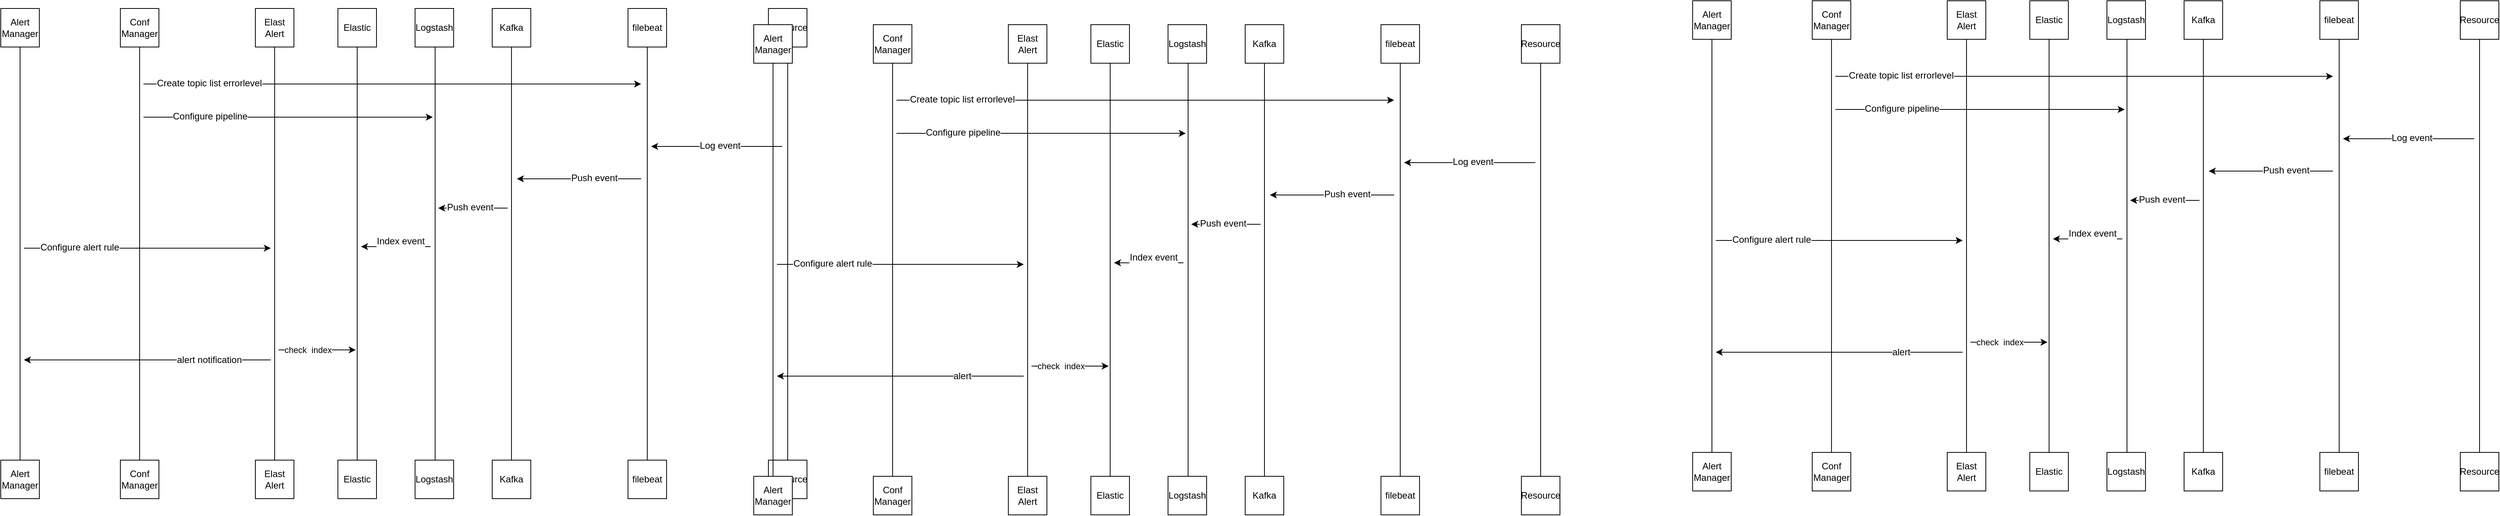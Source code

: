 <mxfile version="14.2.2" type="github" pages="2">
  <diagram id="Re2_eKQuALezutpp5Ufv" name="Page-1">
    <mxGraphModel dx="3457" dy="1021" grid="0" gridSize="10" guides="1" tooltips="1" connect="1" arrows="1" fold="1" page="1" pageScale="1" pageWidth="1169" pageHeight="827" math="0" shadow="0">
      <root>
        <mxCell id="0" />
        <mxCell id="1" parent="0" />
        <mxCell id="wPXH4mjbis2pNeKBEpg1-1" value="" style="edgeStyle=orthogonalEdgeStyle;rounded=0;orthogonalLoop=1;jettySize=auto;html=1;endArrow=none;endFill=0;" parent="1" source="wPXH4mjbis2pNeKBEpg1-2" target="wPXH4mjbis2pNeKBEpg1-3" edge="1">
          <mxGeometry relative="1" as="geometry" />
        </mxCell>
        <mxCell id="wPXH4mjbis2pNeKBEpg1-2" value="Kafka" style="whiteSpace=wrap;html=1;aspect=fixed;" parent="1" vertex="1">
          <mxGeometry x="-1623" y="100" width="50" height="50" as="geometry" />
        </mxCell>
        <mxCell id="wPXH4mjbis2pNeKBEpg1-3" value="Kafka" style="whiteSpace=wrap;html=1;aspect=fixed;" parent="1" vertex="1">
          <mxGeometry x="-1623" y="686" width="50" height="50" as="geometry" />
        </mxCell>
        <mxCell id="wPXH4mjbis2pNeKBEpg1-4" value="" style="edgeStyle=orthogonalEdgeStyle;rounded=0;orthogonalLoop=1;jettySize=auto;html=1;endArrow=none;endFill=0;" parent="1" source="wPXH4mjbis2pNeKBEpg1-5" target="wPXH4mjbis2pNeKBEpg1-6" edge="1">
          <mxGeometry relative="1" as="geometry" />
        </mxCell>
        <mxCell id="wPXH4mjbis2pNeKBEpg1-5" value="filebeat" style="whiteSpace=wrap;html=1;aspect=fixed;" parent="1" vertex="1">
          <mxGeometry x="-1447" y="100" width="50" height="50" as="geometry" />
        </mxCell>
        <mxCell id="wPXH4mjbis2pNeKBEpg1-6" value="filebeat" style="whiteSpace=wrap;html=1;aspect=fixed;" parent="1" vertex="1">
          <mxGeometry x="-1447" y="686" width="50" height="50" as="geometry" />
        </mxCell>
        <mxCell id="wPXH4mjbis2pNeKBEpg1-7" value="" style="edgeStyle=orthogonalEdgeStyle;rounded=0;orthogonalLoop=1;jettySize=auto;html=1;endArrow=none;endFill=0;" parent="1" edge="1">
          <mxGeometry relative="1" as="geometry">
            <mxPoint x="-1697" y="150.0" as="sourcePoint" />
            <mxPoint x="-1697" y="710" as="targetPoint" />
          </mxGeometry>
        </mxCell>
        <mxCell id="wPXH4mjbis2pNeKBEpg1-8" value="Logstash" style="whiteSpace=wrap;html=1;aspect=fixed;" parent="1" vertex="1">
          <mxGeometry x="-1723" y="100" width="50" height="50" as="geometry" />
        </mxCell>
        <mxCell id="wPXH4mjbis2pNeKBEpg1-9" value="Logstash" style="whiteSpace=wrap;html=1;aspect=fixed;" parent="1" vertex="1">
          <mxGeometry x="-1723" y="686" width="50" height="50" as="geometry" />
        </mxCell>
        <mxCell id="wPXH4mjbis2pNeKBEpg1-10" value="" style="edgeStyle=orthogonalEdgeStyle;rounded=0;orthogonalLoop=1;jettySize=auto;html=1;endArrow=none;endFill=0;" parent="1" source="wPXH4mjbis2pNeKBEpg1-11" target="wPXH4mjbis2pNeKBEpg1-12" edge="1">
          <mxGeometry relative="1" as="geometry" />
        </mxCell>
        <mxCell id="wPXH4mjbis2pNeKBEpg1-11" value="Elastic" style="whiteSpace=wrap;html=1;aspect=fixed;" parent="1" vertex="1">
          <mxGeometry x="-1823" y="100" width="50" height="50" as="geometry" />
        </mxCell>
        <mxCell id="wPXH4mjbis2pNeKBEpg1-12" value="Elastic" style="whiteSpace=wrap;html=1;aspect=fixed;" parent="1" vertex="1">
          <mxGeometry x="-1823" y="686" width="50" height="50" as="geometry" />
        </mxCell>
        <mxCell id="wPXH4mjbis2pNeKBEpg1-13" value="" style="edgeStyle=orthogonalEdgeStyle;rounded=0;orthogonalLoop=1;jettySize=auto;html=1;endArrow=none;endFill=0;" parent="1" edge="1">
          <mxGeometry relative="1" as="geometry">
            <mxPoint x="-2155" y="150.0" as="sourcePoint" />
          </mxGeometry>
        </mxCell>
        <mxCell id="wPXH4mjbis2pNeKBEpg1-16" value="" style="edgeStyle=orthogonalEdgeStyle;rounded=0;orthogonalLoop=1;jettySize=auto;html=1;endArrow=none;endFill=0;" parent="1" source="wPXH4mjbis2pNeKBEpg1-17" target="wPXH4mjbis2pNeKBEpg1-18" edge="1">
          <mxGeometry relative="1" as="geometry" />
        </mxCell>
        <mxCell id="wPXH4mjbis2pNeKBEpg1-17" value="Conf&lt;br&gt;Manager" style="whiteSpace=wrap;html=1;aspect=fixed;" parent="1" vertex="1">
          <mxGeometry x="-2105" y="100" width="50" height="50" as="geometry" />
        </mxCell>
        <mxCell id="wPXH4mjbis2pNeKBEpg1-18" value="Conf&lt;br&gt;Manager" style="whiteSpace=wrap;html=1;aspect=fixed;" parent="1" vertex="1">
          <mxGeometry x="-2105" y="686" width="50" height="50" as="geometry" />
        </mxCell>
        <mxCell id="wPXH4mjbis2pNeKBEpg1-19" value="" style="endArrow=classic;html=1;strokeColor=#000000;" parent="1" edge="1">
          <mxGeometry width="50" height="50" relative="1" as="geometry">
            <mxPoint x="-2075" y="241" as="sourcePoint" />
            <mxPoint x="-1700" y="241" as="targetPoint" />
          </mxGeometry>
        </mxCell>
        <mxCell id="wPXH4mjbis2pNeKBEpg1-20" value="Configure pipeline" style="text;html=1;align=center;verticalAlign=middle;resizable=0;points=[];labelBackgroundColor=#ffffff;" parent="wPXH4mjbis2pNeKBEpg1-19" vertex="1" connectable="0">
          <mxGeometry x="0.234" y="1" relative="1" as="geometry">
            <mxPoint x="-146" as="offset" />
          </mxGeometry>
        </mxCell>
        <mxCell id="wPXH4mjbis2pNeKBEpg1-21" value="" style="endArrow=classic;html=1;fontColor=#B0B0B0;" parent="1" edge="1">
          <mxGeometry width="50" height="50" relative="1" as="geometry">
            <mxPoint x="-2075" y="198" as="sourcePoint" />
            <mxPoint x="-1430" y="198" as="targetPoint" />
          </mxGeometry>
        </mxCell>
        <mxCell id="wPXH4mjbis2pNeKBEpg1-22" value="&lt;font color=&quot;#000000&quot;&gt;Create topic list errorlevel&lt;/font&gt;" style="text;html=1;align=center;verticalAlign=middle;resizable=0;points=[];labelBackgroundColor=#ffffff;fontColor=#B0B0B0;" parent="wPXH4mjbis2pNeKBEpg1-21" vertex="1" connectable="0">
          <mxGeometry x="0.194" y="1" relative="1" as="geometry">
            <mxPoint x="-300" as="offset" />
          </mxGeometry>
        </mxCell>
        <mxCell id="wPXH4mjbis2pNeKBEpg1-25" value="" style="edgeStyle=orthogonalEdgeStyle;rounded=0;orthogonalLoop=1;jettySize=auto;html=1;endArrow=none;endFill=0;" parent="1" source="wPXH4mjbis2pNeKBEpg1-26" target="wPXH4mjbis2pNeKBEpg1-27" edge="1">
          <mxGeometry relative="1" as="geometry" />
        </mxCell>
        <mxCell id="wPXH4mjbis2pNeKBEpg1-26" value="Resource" style="whiteSpace=wrap;html=1;aspect=fixed;" parent="1" vertex="1">
          <mxGeometry x="-1265" y="100" width="50" height="50" as="geometry" />
        </mxCell>
        <mxCell id="wPXH4mjbis2pNeKBEpg1-27" value="Resource" style="whiteSpace=wrap;html=1;aspect=fixed;" parent="1" vertex="1">
          <mxGeometry x="-1265" y="686" width="50" height="50" as="geometry" />
        </mxCell>
        <mxCell id="wPXH4mjbis2pNeKBEpg1-28" value="" style="endArrow=none;html=1;strokeColor=#000000;endFill=0;startFill=1;startArrow=classic;" parent="1" edge="1">
          <mxGeometry width="50" height="50" relative="1" as="geometry">
            <mxPoint x="-1417" y="279" as="sourcePoint" />
            <mxPoint x="-1247" y="279" as="targetPoint" />
            <Array as="points">
              <mxPoint x="-1357" y="279" />
            </Array>
          </mxGeometry>
        </mxCell>
        <mxCell id="wPXH4mjbis2pNeKBEpg1-29" value="Log event" style="text;html=1;align=center;verticalAlign=middle;resizable=0;points=[];labelBackgroundColor=#ffffff;" parent="wPXH4mjbis2pNeKBEpg1-28" vertex="1" connectable="0">
          <mxGeometry x="0.194" y="1" relative="1" as="geometry">
            <mxPoint x="-12.86" as="offset" />
          </mxGeometry>
        </mxCell>
        <mxCell id="wPXH4mjbis2pNeKBEpg1-30" value="" style="endArrow=none;html=1;strokeColor=#000000;endFill=0;startArrow=classic;startFill=1;" parent="1" edge="1">
          <mxGeometry width="50" height="50" relative="1" as="geometry">
            <mxPoint x="-1591" y="321" as="sourcePoint" />
            <mxPoint x="-1430" y="321" as="targetPoint" />
          </mxGeometry>
        </mxCell>
        <mxCell id="wPXH4mjbis2pNeKBEpg1-31" value="Push event" style="text;html=1;align=center;verticalAlign=middle;resizable=0;points=[];labelBackgroundColor=#ffffff;" parent="wPXH4mjbis2pNeKBEpg1-30" vertex="1" connectable="0">
          <mxGeometry x="0.194" y="1" relative="1" as="geometry">
            <mxPoint x="4" as="offset" />
          </mxGeometry>
        </mxCell>
        <mxCell id="wPXH4mjbis2pNeKBEpg1-32" value="" style="endArrow=none;html=1;strokeColor=#000000;endFill=0;startArrow=classic;startFill=1;" parent="1" edge="1">
          <mxGeometry width="50" height="50" relative="1" as="geometry">
            <mxPoint x="-1693" y="359" as="sourcePoint" />
            <mxPoint x="-1603" y="359" as="targetPoint" />
            <Array as="points">
              <mxPoint x="-1643" y="359" />
              <mxPoint x="-1623" y="359" />
            </Array>
          </mxGeometry>
        </mxCell>
        <mxCell id="wPXH4mjbis2pNeKBEpg1-33" value="Push event" style="text;html=1;align=center;verticalAlign=middle;resizable=0;points=[];labelBackgroundColor=#ffffff;" parent="wPXH4mjbis2pNeKBEpg1-32" vertex="1" connectable="0">
          <mxGeometry x="0.194" y="1" relative="1" as="geometry">
            <mxPoint x="-12.86" as="offset" />
          </mxGeometry>
        </mxCell>
        <mxCell id="wPXH4mjbis2pNeKBEpg1-34" value="" style="endArrow=none;html=1;strokeColor=#000000;endFill=0;startArrow=classic;startFill=1;" parent="1" edge="1">
          <mxGeometry width="50" height="50" relative="1" as="geometry">
            <mxPoint x="-1793" y="409" as="sourcePoint" />
            <mxPoint x="-1703" y="409" as="targetPoint" />
          </mxGeometry>
        </mxCell>
        <mxCell id="wPXH4mjbis2pNeKBEpg1-35" value="Index event" style="text;html=1;align=center;verticalAlign=middle;resizable=0;points=[];labelBackgroundColor=#ffffff;" parent="wPXH4mjbis2pNeKBEpg1-34" vertex="1" connectable="0">
          <mxGeometry x="0.194" y="1" relative="1" as="geometry">
            <mxPoint x="-2.86" y="-6" as="offset" />
          </mxGeometry>
        </mxCell>
        <mxCell id="wPXH4mjbis2pNeKBEpg1-36" value="" style="endArrow=none;html=1;strokeColor=#000000;endFill=0;startFill=1;startArrow=classic;" parent="1" edge="1">
          <mxGeometry width="50" height="50" relative="1" as="geometry">
            <mxPoint x="-2230" y="556" as="sourcePoint" />
            <mxPoint x="-1910" y="556" as="targetPoint" />
          </mxGeometry>
        </mxCell>
        <mxCell id="wPXH4mjbis2pNeKBEpg1-37" value="alert notification" style="text;html=1;align=center;verticalAlign=middle;resizable=0;points=[];labelBackgroundColor=#ffffff;" parent="wPXH4mjbis2pNeKBEpg1-36" vertex="1" connectable="0">
          <mxGeometry x="0.194" y="1" relative="1" as="geometry">
            <mxPoint x="49" y="1" as="offset" />
          </mxGeometry>
        </mxCell>
        <mxCell id="neoo7o6oHTqreek1lL6x-1" value="" style="edgeStyle=orthogonalEdgeStyle;rounded=0;orthogonalLoop=1;jettySize=auto;html=1;endArrow=none;endFill=0;" parent="1" source="neoo7o6oHTqreek1lL6x-2" target="neoo7o6oHTqreek1lL6x-3" edge="1">
          <mxGeometry relative="1" as="geometry" />
        </mxCell>
        <mxCell id="neoo7o6oHTqreek1lL6x-2" value="Alert&lt;br&gt;Manager" style="whiteSpace=wrap;html=1;aspect=fixed;" parent="1" vertex="1">
          <mxGeometry x="-2260" y="100" width="50" height="50" as="geometry" />
        </mxCell>
        <mxCell id="neoo7o6oHTqreek1lL6x-3" value="Alert&lt;br&gt;Manager" style="whiteSpace=wrap;html=1;aspect=fixed;" parent="1" vertex="1">
          <mxGeometry x="-2260" y="686" width="50" height="50" as="geometry" />
        </mxCell>
        <mxCell id="neoo7o6oHTqreek1lL6x-4" value="" style="edgeStyle=orthogonalEdgeStyle;rounded=0;orthogonalLoop=1;jettySize=auto;html=1;endArrow=none;endFill=0;" parent="1" source="neoo7o6oHTqreek1lL6x-5" target="neoo7o6oHTqreek1lL6x-6" edge="1">
          <mxGeometry relative="1" as="geometry" />
        </mxCell>
        <mxCell id="neoo7o6oHTqreek1lL6x-5" value="Elast Alert" style="whiteSpace=wrap;html=1;aspect=fixed;" parent="1" vertex="1">
          <mxGeometry x="-1930" y="100" width="50" height="50" as="geometry" />
        </mxCell>
        <mxCell id="neoo7o6oHTqreek1lL6x-6" value="Elast Alert" style="whiteSpace=wrap;html=1;aspect=fixed;" parent="1" vertex="1">
          <mxGeometry x="-1930" y="686" width="50" height="50" as="geometry" />
        </mxCell>
        <mxCell id="neoo7o6oHTqreek1lL6x-7" value="" style="endArrow=classic;html=1;strokeColor=#000000;" parent="1" edge="1">
          <mxGeometry width="50" height="50" relative="1" as="geometry">
            <mxPoint x="-2230" y="411" as="sourcePoint" />
            <mxPoint x="-1910" y="411" as="targetPoint" />
          </mxGeometry>
        </mxCell>
        <mxCell id="neoo7o6oHTqreek1lL6x-8" value="Configure alert rule" style="text;html=1;align=center;verticalAlign=middle;resizable=0;points=[];labelBackgroundColor=#ffffff;" parent="neoo7o6oHTqreek1lL6x-7" vertex="1" connectable="0">
          <mxGeometry x="0.234" y="1" relative="1" as="geometry">
            <mxPoint x="-126" as="offset" />
          </mxGeometry>
        </mxCell>
        <mxCell id="neoo7o6oHTqreek1lL6x-10" value="" style="endArrow=none;html=1;strokeColor=#000000;endFill=0;startArrow=classic;startFill=1;" parent="1" edge="1">
          <mxGeometry width="50" height="50" relative="1" as="geometry">
            <mxPoint x="-1800" y="543" as="sourcePoint" />
            <mxPoint x="-1900" y="543" as="targetPoint" />
            <Array as="points" />
          </mxGeometry>
        </mxCell>
        <mxCell id="neoo7o6oHTqreek1lL6x-12" value="check&amp;nbsp; index" style="edgeLabel;html=1;align=center;verticalAlign=middle;resizable=0;points=[];" parent="neoo7o6oHTqreek1lL6x-10" vertex="1" connectable="0">
          <mxGeometry x="0.24" relative="1" as="geometry">
            <mxPoint as="offset" />
          </mxGeometry>
        </mxCell>
        <mxCell id="YgYwu3XMY0mxEqjxL5U3-69" value="" style="edgeStyle=orthogonalEdgeStyle;rounded=0;orthogonalLoop=1;jettySize=auto;html=1;endArrow=none;endFill=0;" parent="1" source="YgYwu3XMY0mxEqjxL5U3-70" target="YgYwu3XMY0mxEqjxL5U3-71" edge="1">
          <mxGeometry relative="1" as="geometry" />
        </mxCell>
        <mxCell id="YgYwu3XMY0mxEqjxL5U3-70" value="Kafka" style="whiteSpace=wrap;html=1;aspect=fixed;" parent="1" vertex="1">
          <mxGeometry x="-647" y="121" width="50" height="50" as="geometry" />
        </mxCell>
        <mxCell id="YgYwu3XMY0mxEqjxL5U3-71" value="Kafka" style="whiteSpace=wrap;html=1;aspect=fixed;" parent="1" vertex="1">
          <mxGeometry x="-647" y="707" width="50" height="50" as="geometry" />
        </mxCell>
        <mxCell id="YgYwu3XMY0mxEqjxL5U3-72" value="" style="edgeStyle=orthogonalEdgeStyle;rounded=0;orthogonalLoop=1;jettySize=auto;html=1;endArrow=none;endFill=0;" parent="1" source="YgYwu3XMY0mxEqjxL5U3-73" target="YgYwu3XMY0mxEqjxL5U3-74" edge="1">
          <mxGeometry relative="1" as="geometry" />
        </mxCell>
        <mxCell id="YgYwu3XMY0mxEqjxL5U3-73" value="filebeat" style="whiteSpace=wrap;html=1;aspect=fixed;" parent="1" vertex="1">
          <mxGeometry x="-471" y="121" width="50" height="50" as="geometry" />
        </mxCell>
        <mxCell id="YgYwu3XMY0mxEqjxL5U3-74" value="filebeat" style="whiteSpace=wrap;html=1;aspect=fixed;" parent="1" vertex="1">
          <mxGeometry x="-471" y="707" width="50" height="50" as="geometry" />
        </mxCell>
        <mxCell id="YgYwu3XMY0mxEqjxL5U3-75" value="" style="edgeStyle=orthogonalEdgeStyle;rounded=0;orthogonalLoop=1;jettySize=auto;html=1;endArrow=none;endFill=0;" parent="1" edge="1">
          <mxGeometry relative="1" as="geometry">
            <mxPoint x="-721" y="171" as="sourcePoint" />
            <mxPoint x="-721" y="731" as="targetPoint" />
          </mxGeometry>
        </mxCell>
        <mxCell id="YgYwu3XMY0mxEqjxL5U3-76" value="Logstash" style="whiteSpace=wrap;html=1;aspect=fixed;" parent="1" vertex="1">
          <mxGeometry x="-747" y="121" width="50" height="50" as="geometry" />
        </mxCell>
        <mxCell id="YgYwu3XMY0mxEqjxL5U3-77" value="Logstash" style="whiteSpace=wrap;html=1;aspect=fixed;" parent="1" vertex="1">
          <mxGeometry x="-747" y="707" width="50" height="50" as="geometry" />
        </mxCell>
        <mxCell id="YgYwu3XMY0mxEqjxL5U3-78" value="" style="edgeStyle=orthogonalEdgeStyle;rounded=0;orthogonalLoop=1;jettySize=auto;html=1;endArrow=none;endFill=0;" parent="1" source="YgYwu3XMY0mxEqjxL5U3-79" target="YgYwu3XMY0mxEqjxL5U3-80" edge="1">
          <mxGeometry relative="1" as="geometry" />
        </mxCell>
        <mxCell id="YgYwu3XMY0mxEqjxL5U3-79" value="Elastic" style="whiteSpace=wrap;html=1;aspect=fixed;" parent="1" vertex="1">
          <mxGeometry x="-847" y="121" width="50" height="50" as="geometry" />
        </mxCell>
        <mxCell id="YgYwu3XMY0mxEqjxL5U3-80" value="Elastic" style="whiteSpace=wrap;html=1;aspect=fixed;" parent="1" vertex="1">
          <mxGeometry x="-847" y="707" width="50" height="50" as="geometry" />
        </mxCell>
        <mxCell id="YgYwu3XMY0mxEqjxL5U3-81" value="" style="edgeStyle=orthogonalEdgeStyle;rounded=0;orthogonalLoop=1;jettySize=auto;html=1;endArrow=none;endFill=0;" parent="1" source="YgYwu3XMY0mxEqjxL5U3-82" target="YgYwu3XMY0mxEqjxL5U3-83" edge="1">
          <mxGeometry relative="1" as="geometry" />
        </mxCell>
        <mxCell id="YgYwu3XMY0mxEqjxL5U3-82" value="Conf&lt;br&gt;Manager" style="whiteSpace=wrap;html=1;aspect=fixed;" parent="1" vertex="1">
          <mxGeometry x="-1129" y="121" width="50" height="50" as="geometry" />
        </mxCell>
        <mxCell id="YgYwu3XMY0mxEqjxL5U3-83" value="Conf&lt;br&gt;Manager" style="whiteSpace=wrap;html=1;aspect=fixed;" parent="1" vertex="1">
          <mxGeometry x="-1129" y="707" width="50" height="50" as="geometry" />
        </mxCell>
        <mxCell id="YgYwu3XMY0mxEqjxL5U3-84" value="" style="endArrow=classic;html=1;strokeColor=#000000;" parent="1" edge="1">
          <mxGeometry width="50" height="50" relative="1" as="geometry">
            <mxPoint x="-1099" y="262" as="sourcePoint" />
            <mxPoint x="-724" y="262" as="targetPoint" />
          </mxGeometry>
        </mxCell>
        <mxCell id="YgYwu3XMY0mxEqjxL5U3-85" value="Configure pipeline" style="text;html=1;align=center;verticalAlign=middle;resizable=0;points=[];labelBackgroundColor=#ffffff;" parent="YgYwu3XMY0mxEqjxL5U3-84" vertex="1" connectable="0">
          <mxGeometry x="0.234" y="1" relative="1" as="geometry">
            <mxPoint x="-146" as="offset" />
          </mxGeometry>
        </mxCell>
        <mxCell id="YgYwu3XMY0mxEqjxL5U3-86" value="" style="endArrow=classic;html=1;fontColor=#B0B0B0;" parent="1" edge="1">
          <mxGeometry width="50" height="50" relative="1" as="geometry">
            <mxPoint x="-1099" y="219" as="sourcePoint" />
            <mxPoint x="-454" y="219" as="targetPoint" />
          </mxGeometry>
        </mxCell>
        <mxCell id="YgYwu3XMY0mxEqjxL5U3-87" value="&lt;font color=&quot;#000000&quot;&gt;Create topic list errorlevel&lt;/font&gt;" style="text;html=1;align=center;verticalAlign=middle;resizable=0;points=[];labelBackgroundColor=#ffffff;fontColor=#B0B0B0;" parent="YgYwu3XMY0mxEqjxL5U3-86" vertex="1" connectable="0">
          <mxGeometry x="0.194" y="1" relative="1" as="geometry">
            <mxPoint x="-300" as="offset" />
          </mxGeometry>
        </mxCell>
        <mxCell id="YgYwu3XMY0mxEqjxL5U3-88" value="" style="edgeStyle=orthogonalEdgeStyle;rounded=0;orthogonalLoop=1;jettySize=auto;html=1;endArrow=none;endFill=0;" parent="1" source="YgYwu3XMY0mxEqjxL5U3-89" target="YgYwu3XMY0mxEqjxL5U3-90" edge="1">
          <mxGeometry relative="1" as="geometry" />
        </mxCell>
        <mxCell id="YgYwu3XMY0mxEqjxL5U3-89" value="Resource" style="whiteSpace=wrap;html=1;aspect=fixed;" parent="1" vertex="1">
          <mxGeometry x="-289" y="121" width="50" height="50" as="geometry" />
        </mxCell>
        <mxCell id="YgYwu3XMY0mxEqjxL5U3-90" value="Resource" style="whiteSpace=wrap;html=1;aspect=fixed;" parent="1" vertex="1">
          <mxGeometry x="-289" y="707" width="50" height="50" as="geometry" />
        </mxCell>
        <mxCell id="YgYwu3XMY0mxEqjxL5U3-91" value="" style="endArrow=none;html=1;strokeColor=#000000;endFill=0;startFill=1;startArrow=classic;" parent="1" edge="1">
          <mxGeometry width="50" height="50" relative="1" as="geometry">
            <mxPoint x="-441" y="300" as="sourcePoint" />
            <mxPoint x="-271" y="300" as="targetPoint" />
            <Array as="points">
              <mxPoint x="-381" y="300" />
            </Array>
          </mxGeometry>
        </mxCell>
        <mxCell id="YgYwu3XMY0mxEqjxL5U3-92" value="Log event" style="text;html=1;align=center;verticalAlign=middle;resizable=0;points=[];labelBackgroundColor=#ffffff;" parent="YgYwu3XMY0mxEqjxL5U3-91" vertex="1" connectable="0">
          <mxGeometry x="0.194" y="1" relative="1" as="geometry">
            <mxPoint x="-12.86" as="offset" />
          </mxGeometry>
        </mxCell>
        <mxCell id="YgYwu3XMY0mxEqjxL5U3-93" value="" style="endArrow=none;html=1;strokeColor=#000000;endFill=0;startArrow=classic;startFill=1;" parent="1" edge="1">
          <mxGeometry width="50" height="50" relative="1" as="geometry">
            <mxPoint x="-615" y="342" as="sourcePoint" />
            <mxPoint x="-454" y="342" as="targetPoint" />
          </mxGeometry>
        </mxCell>
        <mxCell id="YgYwu3XMY0mxEqjxL5U3-94" value="Push event" style="text;html=1;align=center;verticalAlign=middle;resizable=0;points=[];labelBackgroundColor=#ffffff;" parent="YgYwu3XMY0mxEqjxL5U3-93" vertex="1" connectable="0">
          <mxGeometry x="0.194" y="1" relative="1" as="geometry">
            <mxPoint x="4" as="offset" />
          </mxGeometry>
        </mxCell>
        <mxCell id="YgYwu3XMY0mxEqjxL5U3-95" value="" style="endArrow=none;html=1;strokeColor=#000000;endFill=0;startArrow=classic;startFill=1;" parent="1" edge="1">
          <mxGeometry width="50" height="50" relative="1" as="geometry">
            <mxPoint x="-717" y="380" as="sourcePoint" />
            <mxPoint x="-627" y="380" as="targetPoint" />
            <Array as="points">
              <mxPoint x="-667" y="380" />
              <mxPoint x="-647" y="380" />
            </Array>
          </mxGeometry>
        </mxCell>
        <mxCell id="YgYwu3XMY0mxEqjxL5U3-96" value="Push event" style="text;html=1;align=center;verticalAlign=middle;resizable=0;points=[];labelBackgroundColor=#ffffff;" parent="YgYwu3XMY0mxEqjxL5U3-95" vertex="1" connectable="0">
          <mxGeometry x="0.194" y="1" relative="1" as="geometry">
            <mxPoint x="-12.86" as="offset" />
          </mxGeometry>
        </mxCell>
        <mxCell id="YgYwu3XMY0mxEqjxL5U3-97" value="" style="endArrow=none;html=1;strokeColor=#000000;endFill=0;startArrow=classic;startFill=1;" parent="1" edge="1">
          <mxGeometry width="50" height="50" relative="1" as="geometry">
            <mxPoint x="-817" y="430" as="sourcePoint" />
            <mxPoint x="-727" y="430" as="targetPoint" />
          </mxGeometry>
        </mxCell>
        <mxCell id="YgYwu3XMY0mxEqjxL5U3-98" value="Index event" style="text;html=1;align=center;verticalAlign=middle;resizable=0;points=[];labelBackgroundColor=#ffffff;" parent="YgYwu3XMY0mxEqjxL5U3-97" vertex="1" connectable="0">
          <mxGeometry x="0.194" y="1" relative="1" as="geometry">
            <mxPoint x="-2.86" y="-6" as="offset" />
          </mxGeometry>
        </mxCell>
        <mxCell id="YgYwu3XMY0mxEqjxL5U3-99" value="" style="endArrow=none;html=1;strokeColor=#000000;endFill=0;startFill=1;startArrow=classic;" parent="1" edge="1">
          <mxGeometry width="50" height="50" relative="1" as="geometry">
            <mxPoint x="-1254" y="577" as="sourcePoint" />
            <mxPoint x="-934" y="577" as="targetPoint" />
          </mxGeometry>
        </mxCell>
        <mxCell id="YgYwu3XMY0mxEqjxL5U3-100" value="alert" style="text;html=1;align=center;verticalAlign=middle;resizable=0;points=[];labelBackgroundColor=#ffffff;" parent="YgYwu3XMY0mxEqjxL5U3-99" vertex="1" connectable="0">
          <mxGeometry x="0.194" y="1" relative="1" as="geometry">
            <mxPoint x="49" y="1" as="offset" />
          </mxGeometry>
        </mxCell>
        <mxCell id="YgYwu3XMY0mxEqjxL5U3-101" value="" style="edgeStyle=orthogonalEdgeStyle;rounded=0;orthogonalLoop=1;jettySize=auto;html=1;endArrow=none;endFill=0;" parent="1" source="YgYwu3XMY0mxEqjxL5U3-102" target="YgYwu3XMY0mxEqjxL5U3-103" edge="1">
          <mxGeometry relative="1" as="geometry" />
        </mxCell>
        <mxCell id="YgYwu3XMY0mxEqjxL5U3-102" value="Alert&lt;br&gt;Manager" style="whiteSpace=wrap;html=1;aspect=fixed;" parent="1" vertex="1">
          <mxGeometry x="-1284" y="121" width="50" height="50" as="geometry" />
        </mxCell>
        <mxCell id="YgYwu3XMY0mxEqjxL5U3-103" value="Alert&lt;br&gt;Manager" style="whiteSpace=wrap;html=1;aspect=fixed;" parent="1" vertex="1">
          <mxGeometry x="-1284" y="707" width="50" height="50" as="geometry" />
        </mxCell>
        <mxCell id="YgYwu3XMY0mxEqjxL5U3-104" value="" style="edgeStyle=orthogonalEdgeStyle;rounded=0;orthogonalLoop=1;jettySize=auto;html=1;endArrow=none;endFill=0;" parent="1" source="YgYwu3XMY0mxEqjxL5U3-105" target="YgYwu3XMY0mxEqjxL5U3-106" edge="1">
          <mxGeometry relative="1" as="geometry" />
        </mxCell>
        <mxCell id="YgYwu3XMY0mxEqjxL5U3-105" value="Elast Alert" style="whiteSpace=wrap;html=1;aspect=fixed;" parent="1" vertex="1">
          <mxGeometry x="-954" y="121" width="50" height="50" as="geometry" />
        </mxCell>
        <mxCell id="YgYwu3XMY0mxEqjxL5U3-106" value="Elast Alert" style="whiteSpace=wrap;html=1;aspect=fixed;" parent="1" vertex="1">
          <mxGeometry x="-954" y="707" width="50" height="50" as="geometry" />
        </mxCell>
        <mxCell id="YgYwu3XMY0mxEqjxL5U3-107" value="" style="endArrow=classic;html=1;strokeColor=#000000;" parent="1" edge="1">
          <mxGeometry width="50" height="50" relative="1" as="geometry">
            <mxPoint x="-1254" y="432" as="sourcePoint" />
            <mxPoint x="-934" y="432" as="targetPoint" />
          </mxGeometry>
        </mxCell>
        <mxCell id="YgYwu3XMY0mxEqjxL5U3-108" value="Configure alert rule" style="text;html=1;align=center;verticalAlign=middle;resizable=0;points=[];labelBackgroundColor=#ffffff;" parent="YgYwu3XMY0mxEqjxL5U3-107" vertex="1" connectable="0">
          <mxGeometry x="0.234" y="1" relative="1" as="geometry">
            <mxPoint x="-126" as="offset" />
          </mxGeometry>
        </mxCell>
        <mxCell id="YgYwu3XMY0mxEqjxL5U3-109" value="" style="endArrow=none;html=1;strokeColor=#000000;endFill=0;startArrow=classic;startFill=1;" parent="1" edge="1">
          <mxGeometry width="50" height="50" relative="1" as="geometry">
            <mxPoint x="-824" y="564" as="sourcePoint" />
            <mxPoint x="-924" y="564" as="targetPoint" />
            <Array as="points" />
          </mxGeometry>
        </mxCell>
        <mxCell id="YgYwu3XMY0mxEqjxL5U3-110" value="check&amp;nbsp; index" style="edgeLabel;html=1;align=center;verticalAlign=middle;resizable=0;points=[];" parent="YgYwu3XMY0mxEqjxL5U3-109" vertex="1" connectable="0">
          <mxGeometry x="0.24" relative="1" as="geometry">
            <mxPoint as="offset" />
          </mxGeometry>
        </mxCell>
        <mxCell id="YgYwu3XMY0mxEqjxL5U3-135" value="" style="edgeStyle=orthogonalEdgeStyle;rounded=0;orthogonalLoop=1;jettySize=auto;html=1;endArrow=none;endFill=0;" parent="1" source="YgYwu3XMY0mxEqjxL5U3-136" target="YgYwu3XMY0mxEqjxL5U3-137" edge="1">
          <mxGeometry relative="1" as="geometry" />
        </mxCell>
        <mxCell id="YgYwu3XMY0mxEqjxL5U3-136" value="Kafka" style="whiteSpace=wrap;html=1;aspect=fixed;" parent="1" vertex="1">
          <mxGeometry x="570" y="90" width="50" height="50" as="geometry" />
        </mxCell>
        <mxCell id="YgYwu3XMY0mxEqjxL5U3-137" value="Kafka" style="whiteSpace=wrap;html=1;aspect=fixed;" parent="1" vertex="1">
          <mxGeometry x="570" y="676" width="50" height="50" as="geometry" />
        </mxCell>
        <mxCell id="YgYwu3XMY0mxEqjxL5U3-138" value="" style="edgeStyle=orthogonalEdgeStyle;rounded=0;orthogonalLoop=1;jettySize=auto;html=1;endArrow=none;endFill=0;" parent="1" source="YgYwu3XMY0mxEqjxL5U3-139" target="YgYwu3XMY0mxEqjxL5U3-140" edge="1">
          <mxGeometry relative="1" as="geometry" />
        </mxCell>
        <mxCell id="YgYwu3XMY0mxEqjxL5U3-139" value="filebeat" style="whiteSpace=wrap;html=1;aspect=fixed;" parent="1" vertex="1">
          <mxGeometry x="746" y="90" width="50" height="50" as="geometry" />
        </mxCell>
        <mxCell id="YgYwu3XMY0mxEqjxL5U3-140" value="filebeat" style="whiteSpace=wrap;html=1;aspect=fixed;" parent="1" vertex="1">
          <mxGeometry x="746" y="676" width="50" height="50" as="geometry" />
        </mxCell>
        <mxCell id="YgYwu3XMY0mxEqjxL5U3-141" value="" style="edgeStyle=orthogonalEdgeStyle;rounded=0;orthogonalLoop=1;jettySize=auto;html=1;endArrow=none;endFill=0;" parent="1" edge="1">
          <mxGeometry relative="1" as="geometry">
            <mxPoint x="496" y="140" as="sourcePoint" />
            <mxPoint x="496" y="700" as="targetPoint" />
          </mxGeometry>
        </mxCell>
        <mxCell id="YgYwu3XMY0mxEqjxL5U3-142" value="Logstash" style="whiteSpace=wrap;html=1;aspect=fixed;" parent="1" vertex="1">
          <mxGeometry x="470" y="90" width="50" height="50" as="geometry" />
        </mxCell>
        <mxCell id="YgYwu3XMY0mxEqjxL5U3-143" value="Logstash" style="whiteSpace=wrap;html=1;aspect=fixed;" parent="1" vertex="1">
          <mxGeometry x="470" y="676" width="50" height="50" as="geometry" />
        </mxCell>
        <mxCell id="YgYwu3XMY0mxEqjxL5U3-144" value="" style="edgeStyle=orthogonalEdgeStyle;rounded=0;orthogonalLoop=1;jettySize=auto;html=1;endArrow=none;endFill=0;" parent="1" source="YgYwu3XMY0mxEqjxL5U3-145" target="YgYwu3XMY0mxEqjxL5U3-146" edge="1">
          <mxGeometry relative="1" as="geometry" />
        </mxCell>
        <mxCell id="YgYwu3XMY0mxEqjxL5U3-145" value="Elastic" style="whiteSpace=wrap;html=1;aspect=fixed;" parent="1" vertex="1">
          <mxGeometry x="370" y="90" width="50" height="50" as="geometry" />
        </mxCell>
        <mxCell id="YgYwu3XMY0mxEqjxL5U3-146" value="Elastic" style="whiteSpace=wrap;html=1;aspect=fixed;" parent="1" vertex="1">
          <mxGeometry x="370" y="676" width="50" height="50" as="geometry" />
        </mxCell>
        <mxCell id="YgYwu3XMY0mxEqjxL5U3-147" value="" style="edgeStyle=orthogonalEdgeStyle;rounded=0;orthogonalLoop=1;jettySize=auto;html=1;endArrow=none;endFill=0;" parent="1" source="YgYwu3XMY0mxEqjxL5U3-148" target="YgYwu3XMY0mxEqjxL5U3-149" edge="1">
          <mxGeometry relative="1" as="geometry" />
        </mxCell>
        <mxCell id="YgYwu3XMY0mxEqjxL5U3-148" value="Conf&lt;br&gt;Manager" style="whiteSpace=wrap;html=1;aspect=fixed;" parent="1" vertex="1">
          <mxGeometry x="88" y="90" width="50" height="50" as="geometry" />
        </mxCell>
        <mxCell id="YgYwu3XMY0mxEqjxL5U3-149" value="Conf&lt;br&gt;Manager" style="whiteSpace=wrap;html=1;aspect=fixed;" parent="1" vertex="1">
          <mxGeometry x="88" y="676" width="50" height="50" as="geometry" />
        </mxCell>
        <mxCell id="YgYwu3XMY0mxEqjxL5U3-150" value="" style="endArrow=classic;html=1;strokeColor=#000000;" parent="1" edge="1">
          <mxGeometry width="50" height="50" relative="1" as="geometry">
            <mxPoint x="118" y="231" as="sourcePoint" />
            <mxPoint x="493" y="231" as="targetPoint" />
          </mxGeometry>
        </mxCell>
        <mxCell id="YgYwu3XMY0mxEqjxL5U3-151" value="Configure pipeline" style="text;html=1;align=center;verticalAlign=middle;resizable=0;points=[];labelBackgroundColor=#ffffff;" parent="YgYwu3XMY0mxEqjxL5U3-150" vertex="1" connectable="0">
          <mxGeometry x="0.234" y="1" relative="1" as="geometry">
            <mxPoint x="-146" as="offset" />
          </mxGeometry>
        </mxCell>
        <mxCell id="YgYwu3XMY0mxEqjxL5U3-152" value="" style="endArrow=classic;html=1;fontColor=#B0B0B0;" parent="1" edge="1">
          <mxGeometry width="50" height="50" relative="1" as="geometry">
            <mxPoint x="118" y="188" as="sourcePoint" />
            <mxPoint x="763" y="188" as="targetPoint" />
          </mxGeometry>
        </mxCell>
        <mxCell id="YgYwu3XMY0mxEqjxL5U3-153" value="&lt;font color=&quot;#000000&quot;&gt;Create topic list errorlevel&lt;/font&gt;" style="text;html=1;align=center;verticalAlign=middle;resizable=0;points=[];labelBackgroundColor=#ffffff;fontColor=#B0B0B0;" parent="YgYwu3XMY0mxEqjxL5U3-152" vertex="1" connectable="0">
          <mxGeometry x="0.194" y="1" relative="1" as="geometry">
            <mxPoint x="-300" as="offset" />
          </mxGeometry>
        </mxCell>
        <mxCell id="YgYwu3XMY0mxEqjxL5U3-154" value="" style="edgeStyle=orthogonalEdgeStyle;rounded=0;orthogonalLoop=1;jettySize=auto;html=1;endArrow=none;endFill=0;" parent="1" source="YgYwu3XMY0mxEqjxL5U3-155" target="YgYwu3XMY0mxEqjxL5U3-156" edge="1">
          <mxGeometry relative="1" as="geometry" />
        </mxCell>
        <mxCell id="YgYwu3XMY0mxEqjxL5U3-155" value="Resource" style="whiteSpace=wrap;html=1;aspect=fixed;" parent="1" vertex="1">
          <mxGeometry x="928" y="90" width="50" height="50" as="geometry" />
        </mxCell>
        <mxCell id="YgYwu3XMY0mxEqjxL5U3-156" value="Resource" style="whiteSpace=wrap;html=1;aspect=fixed;" parent="1" vertex="1">
          <mxGeometry x="928" y="676" width="50" height="50" as="geometry" />
        </mxCell>
        <mxCell id="YgYwu3XMY0mxEqjxL5U3-157" value="" style="endArrow=none;html=1;strokeColor=#000000;endFill=0;startFill=1;startArrow=classic;" parent="1" edge="1">
          <mxGeometry width="50" height="50" relative="1" as="geometry">
            <mxPoint x="776" y="269" as="sourcePoint" />
            <mxPoint x="946" y="269" as="targetPoint" />
            <Array as="points">
              <mxPoint x="836" y="269" />
            </Array>
          </mxGeometry>
        </mxCell>
        <mxCell id="YgYwu3XMY0mxEqjxL5U3-158" value="Log event" style="text;html=1;align=center;verticalAlign=middle;resizable=0;points=[];labelBackgroundColor=#ffffff;" parent="YgYwu3XMY0mxEqjxL5U3-157" vertex="1" connectable="0">
          <mxGeometry x="0.194" y="1" relative="1" as="geometry">
            <mxPoint x="-12.86" as="offset" />
          </mxGeometry>
        </mxCell>
        <mxCell id="YgYwu3XMY0mxEqjxL5U3-159" value="" style="endArrow=none;html=1;strokeColor=#000000;endFill=0;startArrow=classic;startFill=1;" parent="1" edge="1">
          <mxGeometry width="50" height="50" relative="1" as="geometry">
            <mxPoint x="602" y="311" as="sourcePoint" />
            <mxPoint x="763" y="311" as="targetPoint" />
          </mxGeometry>
        </mxCell>
        <mxCell id="YgYwu3XMY0mxEqjxL5U3-160" value="Push event" style="text;html=1;align=center;verticalAlign=middle;resizable=0;points=[];labelBackgroundColor=#ffffff;" parent="YgYwu3XMY0mxEqjxL5U3-159" vertex="1" connectable="0">
          <mxGeometry x="0.194" y="1" relative="1" as="geometry">
            <mxPoint x="4" as="offset" />
          </mxGeometry>
        </mxCell>
        <mxCell id="YgYwu3XMY0mxEqjxL5U3-161" value="" style="endArrow=none;html=1;strokeColor=#000000;endFill=0;startArrow=classic;startFill=1;" parent="1" edge="1">
          <mxGeometry width="50" height="50" relative="1" as="geometry">
            <mxPoint x="500" y="349" as="sourcePoint" />
            <mxPoint x="590" y="349" as="targetPoint" />
            <Array as="points">
              <mxPoint x="550" y="349" />
              <mxPoint x="570" y="349" />
            </Array>
          </mxGeometry>
        </mxCell>
        <mxCell id="YgYwu3XMY0mxEqjxL5U3-162" value="Push event" style="text;html=1;align=center;verticalAlign=middle;resizable=0;points=[];labelBackgroundColor=#ffffff;" parent="YgYwu3XMY0mxEqjxL5U3-161" vertex="1" connectable="0">
          <mxGeometry x="0.194" y="1" relative="1" as="geometry">
            <mxPoint x="-12.86" as="offset" />
          </mxGeometry>
        </mxCell>
        <mxCell id="YgYwu3XMY0mxEqjxL5U3-163" value="" style="endArrow=none;html=1;strokeColor=#000000;endFill=0;startArrow=classic;startFill=1;" parent="1" edge="1">
          <mxGeometry width="50" height="50" relative="1" as="geometry">
            <mxPoint x="400" y="399" as="sourcePoint" />
            <mxPoint x="490" y="399" as="targetPoint" />
          </mxGeometry>
        </mxCell>
        <mxCell id="YgYwu3XMY0mxEqjxL5U3-164" value="Index event" style="text;html=1;align=center;verticalAlign=middle;resizable=0;points=[];labelBackgroundColor=#ffffff;" parent="YgYwu3XMY0mxEqjxL5U3-163" vertex="1" connectable="0">
          <mxGeometry x="0.194" y="1" relative="1" as="geometry">
            <mxPoint x="-2.86" y="-6" as="offset" />
          </mxGeometry>
        </mxCell>
        <mxCell id="YgYwu3XMY0mxEqjxL5U3-165" value="" style="endArrow=none;html=1;strokeColor=#000000;endFill=0;startFill=1;startArrow=classic;" parent="1" edge="1">
          <mxGeometry width="50" height="50" relative="1" as="geometry">
            <mxPoint x="-37" y="546" as="sourcePoint" />
            <mxPoint x="283" y="546" as="targetPoint" />
          </mxGeometry>
        </mxCell>
        <mxCell id="YgYwu3XMY0mxEqjxL5U3-166" value="alert" style="text;html=1;align=center;verticalAlign=middle;resizable=0;points=[];labelBackgroundColor=#ffffff;" parent="YgYwu3XMY0mxEqjxL5U3-165" vertex="1" connectable="0">
          <mxGeometry x="0.194" y="1" relative="1" as="geometry">
            <mxPoint x="49" y="1" as="offset" />
          </mxGeometry>
        </mxCell>
        <mxCell id="YgYwu3XMY0mxEqjxL5U3-167" value="" style="edgeStyle=orthogonalEdgeStyle;rounded=0;orthogonalLoop=1;jettySize=auto;html=1;endArrow=none;endFill=0;" parent="1" source="YgYwu3XMY0mxEqjxL5U3-168" target="YgYwu3XMY0mxEqjxL5U3-169" edge="1">
          <mxGeometry relative="1" as="geometry" />
        </mxCell>
        <mxCell id="YgYwu3XMY0mxEqjxL5U3-168" value="Alert&lt;br&gt;Manager" style="whiteSpace=wrap;html=1;aspect=fixed;" parent="1" vertex="1">
          <mxGeometry x="-67" y="90" width="50" height="50" as="geometry" />
        </mxCell>
        <mxCell id="YgYwu3XMY0mxEqjxL5U3-169" value="Alert&lt;br&gt;Manager" style="whiteSpace=wrap;html=1;aspect=fixed;" parent="1" vertex="1">
          <mxGeometry x="-67" y="676" width="50" height="50" as="geometry" />
        </mxCell>
        <mxCell id="YgYwu3XMY0mxEqjxL5U3-170" value="" style="edgeStyle=orthogonalEdgeStyle;rounded=0;orthogonalLoop=1;jettySize=auto;html=1;endArrow=none;endFill=0;" parent="1" source="YgYwu3XMY0mxEqjxL5U3-171" target="YgYwu3XMY0mxEqjxL5U3-172" edge="1">
          <mxGeometry relative="1" as="geometry" />
        </mxCell>
        <mxCell id="YgYwu3XMY0mxEqjxL5U3-171" value="Elast Alert" style="whiteSpace=wrap;html=1;aspect=fixed;" parent="1" vertex="1">
          <mxGeometry x="263" y="90" width="50" height="50" as="geometry" />
        </mxCell>
        <mxCell id="YgYwu3XMY0mxEqjxL5U3-172" value="Elast Alert" style="whiteSpace=wrap;html=1;aspect=fixed;" parent="1" vertex="1">
          <mxGeometry x="263" y="676" width="50" height="50" as="geometry" />
        </mxCell>
        <mxCell id="YgYwu3XMY0mxEqjxL5U3-173" value="" style="endArrow=classic;html=1;strokeColor=#000000;" parent="1" edge="1">
          <mxGeometry width="50" height="50" relative="1" as="geometry">
            <mxPoint x="-37" y="401" as="sourcePoint" />
            <mxPoint x="283" y="401" as="targetPoint" />
          </mxGeometry>
        </mxCell>
        <mxCell id="YgYwu3XMY0mxEqjxL5U3-174" value="Configure alert rule" style="text;html=1;align=center;verticalAlign=middle;resizable=0;points=[];labelBackgroundColor=#ffffff;" parent="YgYwu3XMY0mxEqjxL5U3-173" vertex="1" connectable="0">
          <mxGeometry x="0.234" y="1" relative="1" as="geometry">
            <mxPoint x="-126" as="offset" />
          </mxGeometry>
        </mxCell>
        <mxCell id="YgYwu3XMY0mxEqjxL5U3-175" value="" style="endArrow=none;html=1;strokeColor=#000000;endFill=0;startArrow=classic;startFill=1;" parent="1" edge="1">
          <mxGeometry width="50" height="50" relative="1" as="geometry">
            <mxPoint x="393" y="533" as="sourcePoint" />
            <mxPoint x="293" y="533" as="targetPoint" />
            <Array as="points" />
          </mxGeometry>
        </mxCell>
        <mxCell id="YgYwu3XMY0mxEqjxL5U3-176" value="check&amp;nbsp; index" style="edgeLabel;html=1;align=center;verticalAlign=middle;resizable=0;points=[];" parent="YgYwu3XMY0mxEqjxL5U3-175" vertex="1" connectable="0">
          <mxGeometry x="0.24" relative="1" as="geometry">
            <mxPoint as="offset" />
          </mxGeometry>
        </mxCell>
      </root>
    </mxGraphModel>
  </diagram>
  <diagram id="5YBwBe8P7Qu8stZMI8Gt" name="Page-2">
    <mxGraphModel dx="2990" dy="2505" grid="1" gridSize="10" guides="1" tooltips="1" connect="1" arrows="1" fold="1" page="1" pageScale="1" pageWidth="1169" pageHeight="827" math="0" shadow="0">
      <root>
        <mxCell id="POTDINpsIV9OcuhE6Ynd-0" />
        <mxCell id="POTDINpsIV9OcuhE6Ynd-1" parent="POTDINpsIV9OcuhE6Ynd-0" />
        <mxCell id="POTDINpsIV9OcuhE6Ynd-200" value="" style="edgeStyle=orthogonalEdgeStyle;rounded=0;orthogonalLoop=1;jettySize=auto;html=1;endArrow=none;endFill=0;" edge="1" parent="POTDINpsIV9OcuhE6Ynd-1" source="POTDINpsIV9OcuhE6Ynd-201" target="POTDINpsIV9OcuhE6Ynd-202">
          <mxGeometry relative="1" as="geometry" />
        </mxCell>
        <mxCell id="POTDINpsIV9OcuhE6Ynd-201" value="Kafka" style="whiteSpace=wrap;html=1;aspect=fixed;" vertex="1" parent="POTDINpsIV9OcuhE6Ynd-1">
          <mxGeometry x="-1643" y="-1610" width="50" height="50" as="geometry" />
        </mxCell>
        <mxCell id="POTDINpsIV9OcuhE6Ynd-202" value="Kafka" style="whiteSpace=wrap;html=1;aspect=fixed;" vertex="1" parent="POTDINpsIV9OcuhE6Ynd-1">
          <mxGeometry x="-1643" y="-1024" width="50" height="50" as="geometry" />
        </mxCell>
        <mxCell id="POTDINpsIV9OcuhE6Ynd-203" value="" style="edgeStyle=orthogonalEdgeStyle;rounded=0;orthogonalLoop=1;jettySize=auto;html=1;endArrow=none;endFill=0;" edge="1" parent="POTDINpsIV9OcuhE6Ynd-1" source="POTDINpsIV9OcuhE6Ynd-204" target="POTDINpsIV9OcuhE6Ynd-205">
          <mxGeometry relative="1" as="geometry" />
        </mxCell>
        <mxCell id="POTDINpsIV9OcuhE6Ynd-204" value="filebeat" style="whiteSpace=wrap;html=1;aspect=fixed;" vertex="1" parent="POTDINpsIV9OcuhE6Ynd-1">
          <mxGeometry x="-1467" y="-1610" width="50" height="50" as="geometry" />
        </mxCell>
        <mxCell id="POTDINpsIV9OcuhE6Ynd-205" value="filebeat" style="whiteSpace=wrap;html=1;aspect=fixed;" vertex="1" parent="POTDINpsIV9OcuhE6Ynd-1">
          <mxGeometry x="-1467" y="-1024" width="50" height="50" as="geometry" />
        </mxCell>
        <mxCell id="POTDINpsIV9OcuhE6Ynd-206" value="" style="edgeStyle=orthogonalEdgeStyle;rounded=0;orthogonalLoop=1;jettySize=auto;html=1;endArrow=none;endFill=0;" edge="1" parent="POTDINpsIV9OcuhE6Ynd-1">
          <mxGeometry relative="1" as="geometry">
            <mxPoint x="-1717" y="-1560" as="sourcePoint" />
            <mxPoint x="-1717" y="-1000" as="targetPoint" />
          </mxGeometry>
        </mxCell>
        <mxCell id="POTDINpsIV9OcuhE6Ynd-207" value="Logstash" style="whiteSpace=wrap;html=1;aspect=fixed;" vertex="1" parent="POTDINpsIV9OcuhE6Ynd-1">
          <mxGeometry x="-1743" y="-1610" width="50" height="50" as="geometry" />
        </mxCell>
        <mxCell id="POTDINpsIV9OcuhE6Ynd-208" value="Logstash" style="whiteSpace=wrap;html=1;aspect=fixed;" vertex="1" parent="POTDINpsIV9OcuhE6Ynd-1">
          <mxGeometry x="-1743" y="-1024" width="50" height="50" as="geometry" />
        </mxCell>
        <mxCell id="POTDINpsIV9OcuhE6Ynd-209" value="" style="edgeStyle=orthogonalEdgeStyle;rounded=0;orthogonalLoop=1;jettySize=auto;html=1;endArrow=none;endFill=0;" edge="1" parent="POTDINpsIV9OcuhE6Ynd-1" source="POTDINpsIV9OcuhE6Ynd-210" target="POTDINpsIV9OcuhE6Ynd-211">
          <mxGeometry relative="1" as="geometry" />
        </mxCell>
        <mxCell id="POTDINpsIV9OcuhE6Ynd-210" value="Elastic" style="whiteSpace=wrap;html=1;aspect=fixed;" vertex="1" parent="POTDINpsIV9OcuhE6Ynd-1">
          <mxGeometry x="-1843" y="-1610" width="50" height="50" as="geometry" />
        </mxCell>
        <mxCell id="POTDINpsIV9OcuhE6Ynd-211" value="Elastic" style="whiteSpace=wrap;html=1;aspect=fixed;" vertex="1" parent="POTDINpsIV9OcuhE6Ynd-1">
          <mxGeometry x="-1843" y="-1024" width="50" height="50" as="geometry" />
        </mxCell>
        <mxCell id="POTDINpsIV9OcuhE6Ynd-212" value="" style="edgeStyle=orthogonalEdgeStyle;rounded=0;orthogonalLoop=1;jettySize=auto;html=1;endArrow=none;endFill=0;" edge="1" parent="POTDINpsIV9OcuhE6Ynd-1" source="POTDINpsIV9OcuhE6Ynd-213" target="POTDINpsIV9OcuhE6Ynd-214">
          <mxGeometry relative="1" as="geometry" />
        </mxCell>
        <mxCell id="POTDINpsIV9OcuhE6Ynd-213" value="Conf&lt;br&gt;Manager" style="whiteSpace=wrap;html=1;aspect=fixed;" vertex="1" parent="POTDINpsIV9OcuhE6Ynd-1">
          <mxGeometry x="-2125" y="-1610" width="50" height="50" as="geometry" />
        </mxCell>
        <mxCell id="POTDINpsIV9OcuhE6Ynd-214" value="Conf&lt;br&gt;Manager" style="whiteSpace=wrap;html=1;aspect=fixed;" vertex="1" parent="POTDINpsIV9OcuhE6Ynd-1">
          <mxGeometry x="-2125" y="-1024" width="50" height="50" as="geometry" />
        </mxCell>
        <mxCell id="POTDINpsIV9OcuhE6Ynd-215" value="" style="endArrow=classic;html=1;strokeColor=#000000;" edge="1" parent="POTDINpsIV9OcuhE6Ynd-1">
          <mxGeometry width="50" height="50" relative="1" as="geometry">
            <mxPoint x="-2095" y="-1469" as="sourcePoint" />
            <mxPoint x="-1720" y="-1469" as="targetPoint" />
          </mxGeometry>
        </mxCell>
        <mxCell id="POTDINpsIV9OcuhE6Ynd-216" value="Configure pipeline" style="text;html=1;align=center;verticalAlign=middle;resizable=0;points=[];labelBackgroundColor=#ffffff;" vertex="1" connectable="0" parent="POTDINpsIV9OcuhE6Ynd-215">
          <mxGeometry x="0.234" y="1" relative="1" as="geometry">
            <mxPoint x="-146" as="offset" />
          </mxGeometry>
        </mxCell>
        <mxCell id="POTDINpsIV9OcuhE6Ynd-217" value="" style="endArrow=classic;html=1;fontColor=#B0B0B0;" edge="1" parent="POTDINpsIV9OcuhE6Ynd-1">
          <mxGeometry width="50" height="50" relative="1" as="geometry">
            <mxPoint x="-2095" y="-1512" as="sourcePoint" />
            <mxPoint x="-1450" y="-1512" as="targetPoint" />
          </mxGeometry>
        </mxCell>
        <mxCell id="POTDINpsIV9OcuhE6Ynd-218" value="&lt;font color=&quot;#000000&quot;&gt;Create topic list errorlevel&lt;/font&gt;" style="text;html=1;align=center;verticalAlign=middle;resizable=0;points=[];labelBackgroundColor=#ffffff;fontColor=#B0B0B0;" vertex="1" connectable="0" parent="POTDINpsIV9OcuhE6Ynd-217">
          <mxGeometry x="0.194" y="1" relative="1" as="geometry">
            <mxPoint x="-300" as="offset" />
          </mxGeometry>
        </mxCell>
        <mxCell id="POTDINpsIV9OcuhE6Ynd-219" value="" style="edgeStyle=orthogonalEdgeStyle;rounded=0;orthogonalLoop=1;jettySize=auto;html=1;endArrow=none;endFill=0;" edge="1" parent="POTDINpsIV9OcuhE6Ynd-1" source="POTDINpsIV9OcuhE6Ynd-220" target="POTDINpsIV9OcuhE6Ynd-221">
          <mxGeometry relative="1" as="geometry" />
        </mxCell>
        <mxCell id="POTDINpsIV9OcuhE6Ynd-220" value="Resource" style="whiteSpace=wrap;html=1;aspect=fixed;" vertex="1" parent="POTDINpsIV9OcuhE6Ynd-1">
          <mxGeometry x="-1285" y="-1610" width="50" height="50" as="geometry" />
        </mxCell>
        <mxCell id="POTDINpsIV9OcuhE6Ynd-221" value="Resource" style="whiteSpace=wrap;html=1;aspect=fixed;" vertex="1" parent="POTDINpsIV9OcuhE6Ynd-1">
          <mxGeometry x="-1285" y="-1024" width="50" height="50" as="geometry" />
        </mxCell>
        <mxCell id="POTDINpsIV9OcuhE6Ynd-222" value="" style="endArrow=none;html=1;strokeColor=#000000;endFill=0;startFill=1;startArrow=classic;" edge="1" parent="POTDINpsIV9OcuhE6Ynd-1">
          <mxGeometry width="50" height="50" relative="1" as="geometry">
            <mxPoint x="-1437" y="-1431" as="sourcePoint" />
            <mxPoint x="-1267" y="-1431" as="targetPoint" />
            <Array as="points">
              <mxPoint x="-1377" y="-1431" />
            </Array>
          </mxGeometry>
        </mxCell>
        <mxCell id="POTDINpsIV9OcuhE6Ynd-223" value="Log event" style="text;html=1;align=center;verticalAlign=middle;resizable=0;points=[];labelBackgroundColor=#ffffff;" vertex="1" connectable="0" parent="POTDINpsIV9OcuhE6Ynd-222">
          <mxGeometry x="0.194" y="1" relative="1" as="geometry">
            <mxPoint x="-12.86" as="offset" />
          </mxGeometry>
        </mxCell>
        <mxCell id="POTDINpsIV9OcuhE6Ynd-224" value="" style="endArrow=none;html=1;strokeColor=#000000;endFill=0;startArrow=classic;startFill=1;" edge="1" parent="POTDINpsIV9OcuhE6Ynd-1">
          <mxGeometry width="50" height="50" relative="1" as="geometry">
            <mxPoint x="-1611" y="-1389" as="sourcePoint" />
            <mxPoint x="-1450" y="-1389" as="targetPoint" />
          </mxGeometry>
        </mxCell>
        <mxCell id="POTDINpsIV9OcuhE6Ynd-225" value="Push event" style="text;html=1;align=center;verticalAlign=middle;resizable=0;points=[];labelBackgroundColor=#ffffff;" vertex="1" connectable="0" parent="POTDINpsIV9OcuhE6Ynd-224">
          <mxGeometry x="0.194" y="1" relative="1" as="geometry">
            <mxPoint x="4" as="offset" />
          </mxGeometry>
        </mxCell>
        <mxCell id="POTDINpsIV9OcuhE6Ynd-226" value="" style="endArrow=none;html=1;strokeColor=#000000;endFill=0;startArrow=classic;startFill=1;" edge="1" parent="POTDINpsIV9OcuhE6Ynd-1">
          <mxGeometry width="50" height="50" relative="1" as="geometry">
            <mxPoint x="-1713" y="-1351" as="sourcePoint" />
            <mxPoint x="-1623" y="-1351" as="targetPoint" />
            <Array as="points">
              <mxPoint x="-1663" y="-1351" />
              <mxPoint x="-1643" y="-1351" />
            </Array>
          </mxGeometry>
        </mxCell>
        <mxCell id="POTDINpsIV9OcuhE6Ynd-227" value="Parse event" style="text;html=1;align=center;verticalAlign=middle;resizable=0;points=[];labelBackgroundColor=#ffffff;" vertex="1" connectable="0" parent="POTDINpsIV9OcuhE6Ynd-226">
          <mxGeometry x="0.194" y="1" relative="1" as="geometry">
            <mxPoint x="-12.86" as="offset" />
          </mxGeometry>
        </mxCell>
        <mxCell id="POTDINpsIV9OcuhE6Ynd-228" value="" style="endArrow=none;html=1;strokeColor=#000000;endFill=0;startArrow=classic;startFill=1;" edge="1" parent="POTDINpsIV9OcuhE6Ynd-1">
          <mxGeometry width="50" height="50" relative="1" as="geometry">
            <mxPoint x="-1813" y="-1301" as="sourcePoint" />
            <mxPoint x="-1723" y="-1301" as="targetPoint" />
          </mxGeometry>
        </mxCell>
        <mxCell id="POTDINpsIV9OcuhE6Ynd-229" value="Index event" style="text;html=1;align=center;verticalAlign=middle;resizable=0;points=[];labelBackgroundColor=#ffffff;" vertex="1" connectable="0" parent="POTDINpsIV9OcuhE6Ynd-228">
          <mxGeometry x="0.194" y="1" relative="1" as="geometry">
            <mxPoint x="-2.86" y="-6" as="offset" />
          </mxGeometry>
        </mxCell>
        <mxCell id="POTDINpsIV9OcuhE6Ynd-230" value="" style="endArrow=none;html=1;strokeColor=#000000;endFill=0;startFill=1;startArrow=classic;" edge="1" parent="POTDINpsIV9OcuhE6Ynd-1">
          <mxGeometry width="50" height="50" relative="1" as="geometry">
            <mxPoint x="-2250" y="-1154" as="sourcePoint" />
            <mxPoint x="-1930" y="-1154" as="targetPoint" />
          </mxGeometry>
        </mxCell>
        <mxCell id="POTDINpsIV9OcuhE6Ynd-231" value="alert notification" style="text;html=1;align=center;verticalAlign=middle;resizable=0;points=[];labelBackgroundColor=#ffffff;" vertex="1" connectable="0" parent="POTDINpsIV9OcuhE6Ynd-230">
          <mxGeometry x="0.194" y="1" relative="1" as="geometry">
            <mxPoint x="-120.83" y="1" as="offset" />
          </mxGeometry>
        </mxCell>
        <mxCell id="POTDINpsIV9OcuhE6Ynd-232" value="" style="edgeStyle=orthogonalEdgeStyle;rounded=0;orthogonalLoop=1;jettySize=auto;html=1;endArrow=none;endFill=0;" edge="1" parent="POTDINpsIV9OcuhE6Ynd-1" source="POTDINpsIV9OcuhE6Ynd-233" target="POTDINpsIV9OcuhE6Ynd-234">
          <mxGeometry relative="1" as="geometry" />
        </mxCell>
        <mxCell id="POTDINpsIV9OcuhE6Ynd-233" value="Alert&lt;br&gt;Manager" style="whiteSpace=wrap;html=1;aspect=fixed;" vertex="1" parent="POTDINpsIV9OcuhE6Ynd-1">
          <mxGeometry x="-2280" y="-1610" width="50" height="50" as="geometry" />
        </mxCell>
        <mxCell id="POTDINpsIV9OcuhE6Ynd-234" value="Alert&lt;br&gt;Manager" style="whiteSpace=wrap;html=1;aspect=fixed;" vertex="1" parent="POTDINpsIV9OcuhE6Ynd-1">
          <mxGeometry x="-2280" y="-1024" width="50" height="50" as="geometry" />
        </mxCell>
        <mxCell id="POTDINpsIV9OcuhE6Ynd-235" value="" style="edgeStyle=orthogonalEdgeStyle;rounded=0;orthogonalLoop=1;jettySize=auto;html=1;endArrow=none;endFill=0;" edge="1" parent="POTDINpsIV9OcuhE6Ynd-1" source="POTDINpsIV9OcuhE6Ynd-236" target="POTDINpsIV9OcuhE6Ynd-237">
          <mxGeometry relative="1" as="geometry" />
        </mxCell>
        <mxCell id="POTDINpsIV9OcuhE6Ynd-236" value="Elast Alert" style="whiteSpace=wrap;html=1;aspect=fixed;" vertex="1" parent="POTDINpsIV9OcuhE6Ynd-1">
          <mxGeometry x="-1950" y="-1610" width="50" height="50" as="geometry" />
        </mxCell>
        <mxCell id="POTDINpsIV9OcuhE6Ynd-237" value="Elast Alert" style="whiteSpace=wrap;html=1;aspect=fixed;" vertex="1" parent="POTDINpsIV9OcuhE6Ynd-1">
          <mxGeometry x="-1950" y="-1024" width="50" height="50" as="geometry" />
        </mxCell>
        <mxCell id="POTDINpsIV9OcuhE6Ynd-238" value="" style="endArrow=classic;html=1;strokeColor=#000000;" edge="1" parent="POTDINpsIV9OcuhE6Ynd-1">
          <mxGeometry width="50" height="50" relative="1" as="geometry">
            <mxPoint x="-2250" y="-1299" as="sourcePoint" />
            <mxPoint x="-1930" y="-1299" as="targetPoint" />
          </mxGeometry>
        </mxCell>
        <mxCell id="POTDINpsIV9OcuhE6Ynd-239" value="Configure alert rule" style="text;html=1;align=center;verticalAlign=middle;resizable=0;points=[];labelBackgroundColor=#ffffff;" vertex="1" connectable="0" parent="POTDINpsIV9OcuhE6Ynd-238">
          <mxGeometry x="0.234" y="1" relative="1" as="geometry">
            <mxPoint x="-126" as="offset" />
          </mxGeometry>
        </mxCell>
        <mxCell id="POTDINpsIV9OcuhE6Ynd-240" value="" style="endArrow=none;html=1;strokeColor=#000000;endFill=0;startArrow=classic;startFill=1;" edge="1" parent="POTDINpsIV9OcuhE6Ynd-1">
          <mxGeometry width="50" height="50" relative="1" as="geometry">
            <mxPoint x="-1820" y="-1200" as="sourcePoint" />
            <mxPoint x="-1920" y="-1200" as="targetPoint" />
            <Array as="points" />
          </mxGeometry>
        </mxCell>
        <mxCell id="POTDINpsIV9OcuhE6Ynd-241" value="check&amp;nbsp; index" style="edgeLabel;html=1;align=center;verticalAlign=middle;resizable=0;points=[];" vertex="1" connectable="0" parent="POTDINpsIV9OcuhE6Ynd-240">
          <mxGeometry x="0.24" relative="1" as="geometry">
            <mxPoint as="offset" />
          </mxGeometry>
        </mxCell>
      </root>
    </mxGraphModel>
  </diagram>
</mxfile>
